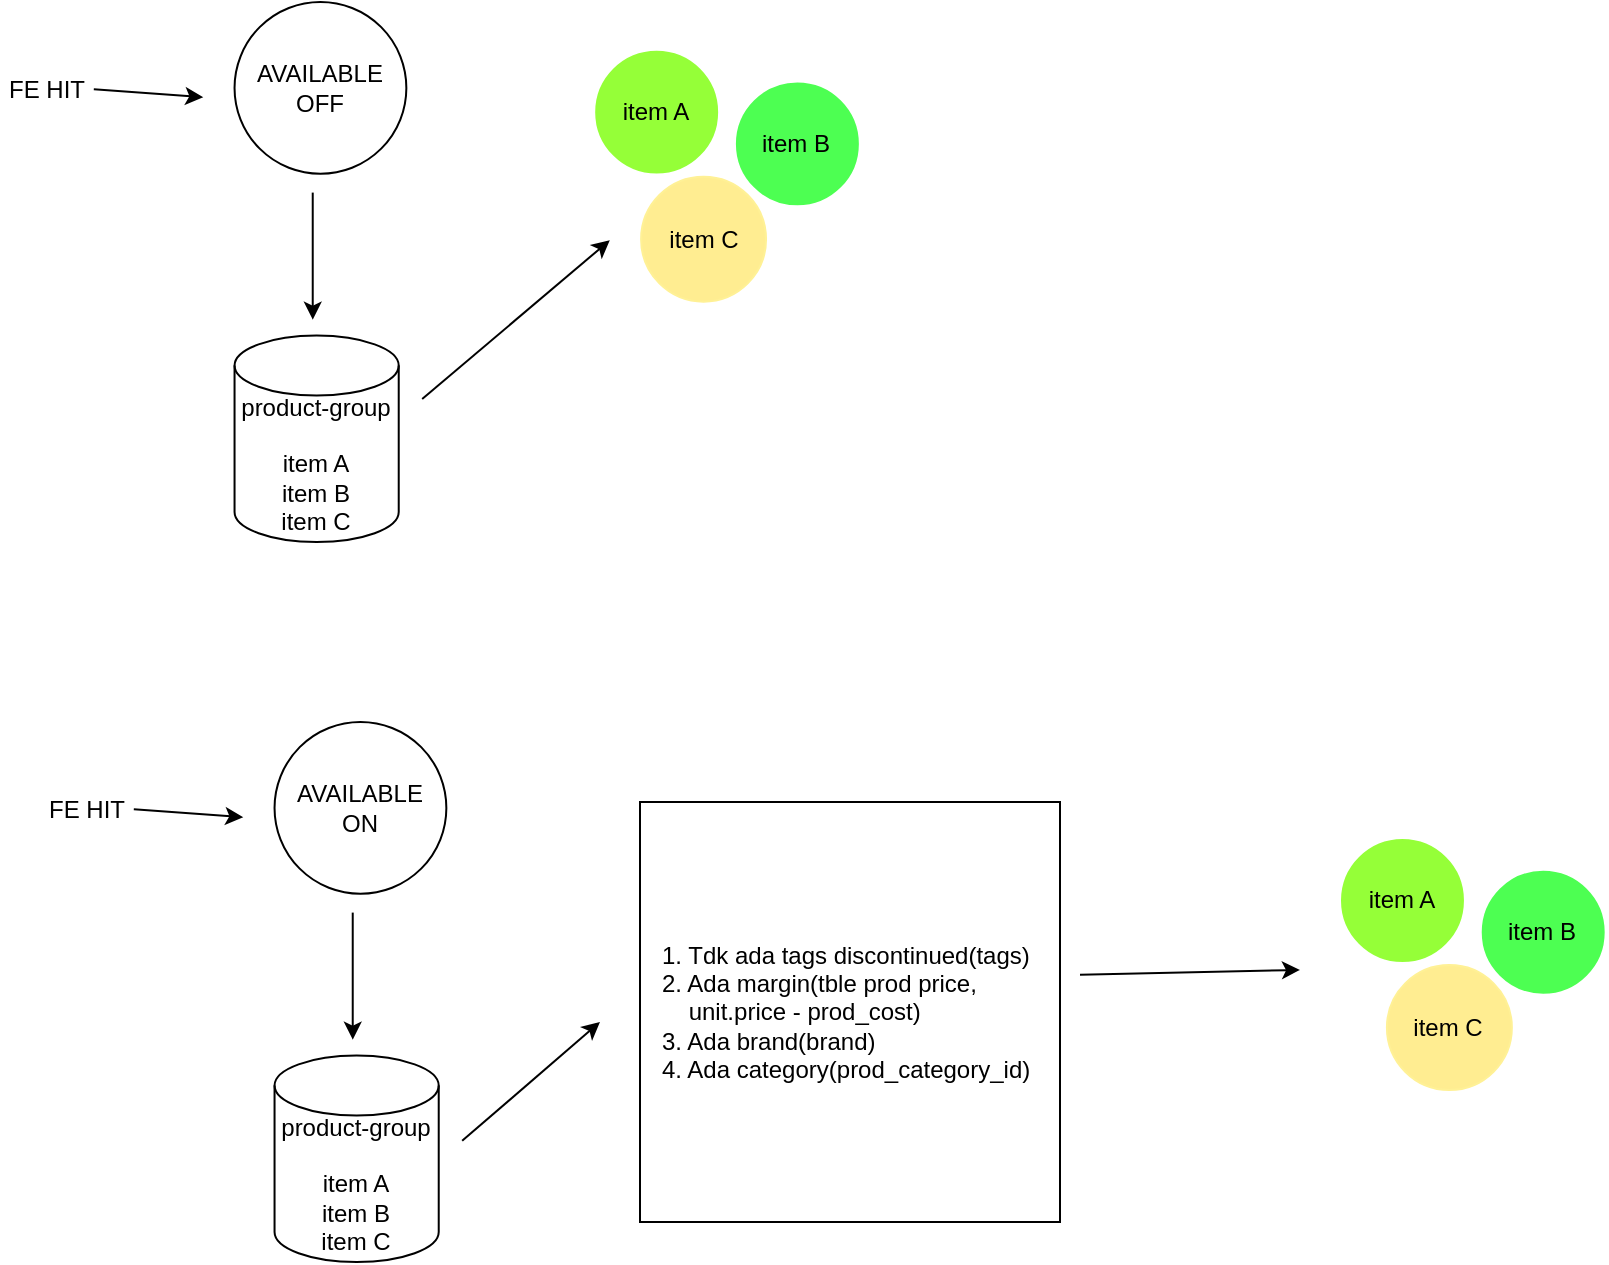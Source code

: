 <mxfile version="13.7.9" type="github">
  <diagram id="C5RBs43oDa-KdzZeNtuy" name="Page-1">
    <mxGraphModel dx="1108" dy="450" grid="1" gridSize="10" guides="1" tooltips="1" connect="1" arrows="1" fold="1" page="1" pageScale="1" pageWidth="827" pageHeight="1169" math="0" shadow="0">
      <root>
        <mxCell id="WIyWlLk6GJQsqaUBKTNV-0" />
        <mxCell id="WIyWlLk6GJQsqaUBKTNV-1" parent="WIyWlLk6GJQsqaUBKTNV-0" />
        <mxCell id="SbHSppbtoeaYD7KaxK6l-10" value="" style="group" vertex="1" connectable="0" parent="WIyWlLk6GJQsqaUBKTNV-1">
          <mxGeometry x="20" y="40" width="430" height="270" as="geometry" />
        </mxCell>
        <mxCell id="SbHSppbtoeaYD7KaxK6l-0" value="AVAILABLE &lt;br&gt;OFF" style="ellipse;whiteSpace=wrap;html=1;aspect=fixed;" vertex="1" parent="SbHSppbtoeaYD7KaxK6l-10">
          <mxGeometry x="117.273" width="85.909" height="85.909" as="geometry" />
        </mxCell>
        <mxCell id="SbHSppbtoeaYD7KaxK6l-1" value="FE HIT" style="text;html=1;strokeColor=none;fillColor=none;align=center;verticalAlign=middle;whiteSpace=wrap;rounded=0;" vertex="1" parent="SbHSppbtoeaYD7KaxK6l-10">
          <mxGeometry y="31.765" width="46.909" height="23.824" as="geometry" />
        </mxCell>
        <mxCell id="SbHSppbtoeaYD7KaxK6l-2" value="" style="endArrow=classic;html=1;exitX=1;exitY=0.5;exitDx=0;exitDy=0;" edge="1" parent="SbHSppbtoeaYD7KaxK6l-10" source="SbHSppbtoeaYD7KaxK6l-1">
          <mxGeometry width="50" height="50" relative="1" as="geometry">
            <mxPoint x="46.909" y="47.647" as="sourcePoint" />
            <mxPoint x="101.636" y="47.647" as="targetPoint" />
          </mxGeometry>
        </mxCell>
        <mxCell id="SbHSppbtoeaYD7KaxK6l-3" value="" style="endArrow=classic;html=1;" edge="1" parent="SbHSppbtoeaYD7KaxK6l-10">
          <mxGeometry width="50" height="50" relative="1" as="geometry">
            <mxPoint x="156.364" y="95.294" as="sourcePoint" />
            <mxPoint x="156.364" y="158.824" as="targetPoint" />
          </mxGeometry>
        </mxCell>
        <mxCell id="SbHSppbtoeaYD7KaxK6l-4" value="&lt;div&gt;&lt;span&gt;product-group&lt;/span&gt;&lt;/div&gt;&lt;div&gt;&lt;span&gt;&lt;br&gt;&lt;/span&gt;&lt;/div&gt;&lt;div&gt;&lt;span&gt;item A&lt;/span&gt;&lt;br&gt;&lt;/div&gt;&lt;div&gt;&lt;span&gt;item B&lt;/span&gt;&lt;/div&gt;&lt;div&gt;&lt;span&gt;item C&lt;/span&gt;&lt;/div&gt;" style="shape=cylinder3;whiteSpace=wrap;html=1;boundedLbl=1;backgroundOutline=1;size=15;align=center;" vertex="1" parent="SbHSppbtoeaYD7KaxK6l-10">
          <mxGeometry x="117.273" y="166.765" width="82.091" height="103.235" as="geometry" />
        </mxCell>
        <mxCell id="SbHSppbtoeaYD7KaxK6l-5" value="" style="endArrow=classic;html=1;" edge="1" parent="SbHSppbtoeaYD7KaxK6l-10">
          <mxGeometry width="50" height="50" relative="1" as="geometry">
            <mxPoint x="211.091" y="198.529" as="sourcePoint" />
            <mxPoint x="304.909" y="119.118" as="targetPoint" />
          </mxGeometry>
        </mxCell>
        <mxCell id="SbHSppbtoeaYD7KaxK6l-6" value="item A" style="ellipse;whiteSpace=wrap;html=1;aspect=fixed;fillColor=#95FF38;strokeColor=#FFFFFF;" vertex="1" parent="SbHSppbtoeaYD7KaxK6l-10">
          <mxGeometry x="297.091" y="23.824" width="62.479" height="62.479" as="geometry" />
        </mxCell>
        <mxCell id="SbHSppbtoeaYD7KaxK6l-7" value="item B" style="ellipse;whiteSpace=wrap;html=1;aspect=fixed;fillColor=#4DFF52;strokeColor=#FFFFFF;" vertex="1" parent="SbHSppbtoeaYD7KaxK6l-10">
          <mxGeometry x="367.455" y="39.706" width="62.479" height="62.479" as="geometry" />
        </mxCell>
        <mxCell id="SbHSppbtoeaYD7KaxK6l-8" value="item C" style="ellipse;whiteSpace=wrap;html=1;aspect=fixed;strokeColor=#FFF196;fillColor=#FFED91;" vertex="1" parent="SbHSppbtoeaYD7KaxK6l-10">
          <mxGeometry x="320.545" y="87.353" width="62.479" height="62.479" as="geometry" />
        </mxCell>
        <mxCell id="SbHSppbtoeaYD7KaxK6l-12" value="AVAILABLE &lt;br&gt;ON" style="ellipse;whiteSpace=wrap;html=1;aspect=fixed;" vertex="1" parent="WIyWlLk6GJQsqaUBKTNV-1">
          <mxGeometry x="157.273" y="400" width="85.909" height="85.909" as="geometry" />
        </mxCell>
        <mxCell id="SbHSppbtoeaYD7KaxK6l-13" value="FE HIT" style="text;html=1;strokeColor=none;fillColor=none;align=center;verticalAlign=middle;whiteSpace=wrap;rounded=0;" vertex="1" parent="WIyWlLk6GJQsqaUBKTNV-1">
          <mxGeometry x="40" y="431.765" width="46.909" height="23.824" as="geometry" />
        </mxCell>
        <mxCell id="SbHSppbtoeaYD7KaxK6l-14" value="" style="endArrow=classic;html=1;exitX=1;exitY=0.5;exitDx=0;exitDy=0;" edge="1" parent="WIyWlLk6GJQsqaUBKTNV-1" source="SbHSppbtoeaYD7KaxK6l-13">
          <mxGeometry x="40" y="400" width="50" height="50" as="geometry">
            <mxPoint x="86.909" y="447.647" as="sourcePoint" />
            <mxPoint x="141.636" y="447.647" as="targetPoint" />
          </mxGeometry>
        </mxCell>
        <mxCell id="SbHSppbtoeaYD7KaxK6l-15" value="" style="endArrow=classic;html=1;" edge="1" parent="WIyWlLk6GJQsqaUBKTNV-1">
          <mxGeometry x="40" y="400" width="50" height="50" as="geometry">
            <mxPoint x="196.364" y="495.294" as="sourcePoint" />
            <mxPoint x="196.364" y="558.824" as="targetPoint" />
          </mxGeometry>
        </mxCell>
        <mxCell id="SbHSppbtoeaYD7KaxK6l-16" value="&lt;div&gt;&lt;span&gt;product-group&lt;/span&gt;&lt;/div&gt;&lt;div&gt;&lt;span&gt;&lt;br&gt;&lt;/span&gt;&lt;/div&gt;&lt;div&gt;&lt;span&gt;item A&lt;/span&gt;&lt;br&gt;&lt;/div&gt;&lt;div&gt;&lt;span&gt;item B&lt;/span&gt;&lt;/div&gt;&lt;div&gt;&lt;span&gt;item C&lt;/span&gt;&lt;/div&gt;" style="shape=cylinder3;whiteSpace=wrap;html=1;boundedLbl=1;backgroundOutline=1;size=15;align=center;" vertex="1" parent="WIyWlLk6GJQsqaUBKTNV-1">
          <mxGeometry x="157.273" y="566.765" width="82.091" height="103.235" as="geometry" />
        </mxCell>
        <mxCell id="SbHSppbtoeaYD7KaxK6l-17" value="" style="endArrow=classic;html=1;" edge="1" parent="WIyWlLk6GJQsqaUBKTNV-1">
          <mxGeometry x="40" y="410.88" width="50" height="50" as="geometry">
            <mxPoint x="251.091" y="609.409" as="sourcePoint" />
            <mxPoint x="320" y="550" as="targetPoint" />
          </mxGeometry>
        </mxCell>
        <mxCell id="SbHSppbtoeaYD7KaxK6l-18" value="item A" style="ellipse;whiteSpace=wrap;html=1;aspect=fixed;fillColor=#95FF38;strokeColor=#FFFFFF;" vertex="1" parent="WIyWlLk6GJQsqaUBKTNV-1">
          <mxGeometry x="690.001" y="458.004" width="62.479" height="62.479" as="geometry" />
        </mxCell>
        <mxCell id="SbHSppbtoeaYD7KaxK6l-19" value="item B" style="ellipse;whiteSpace=wrap;html=1;aspect=fixed;fillColor=#4DFF52;strokeColor=#FFFFFF;" vertex="1" parent="WIyWlLk6GJQsqaUBKTNV-1">
          <mxGeometry x="760.365" y="473.886" width="62.479" height="62.479" as="geometry" />
        </mxCell>
        <mxCell id="SbHSppbtoeaYD7KaxK6l-20" value="item C" style="ellipse;whiteSpace=wrap;html=1;aspect=fixed;strokeColor=#FFF196;fillColor=#FFED91;" vertex="1" parent="WIyWlLk6GJQsqaUBKTNV-1">
          <mxGeometry x="713.455" y="521.533" width="62.479" height="62.479" as="geometry" />
        </mxCell>
        <mxCell id="SbHSppbtoeaYD7KaxK6l-22" value="&lt;div style=&quot;text-align: left&quot;&gt;&lt;span&gt;&lt;/span&gt;&amp;nbsp; &amp;nbsp;1. Tdk ada tags discontinued(tags)&lt;/div&gt;&lt;div style=&quot;text-align: left&quot;&gt;&lt;span&gt;&lt;/span&gt;&amp;nbsp; &amp;nbsp;2. Ada margin(tble prod price,&amp;nbsp; &amp;nbsp; &amp;nbsp; &amp;nbsp; &amp;nbsp; &amp;nbsp; &amp;nbsp; &amp;nbsp; &amp;nbsp; &amp;nbsp;unit.price - prod_cost)&lt;/div&gt;&lt;div style=&quot;text-align: left&quot;&gt;&lt;span&gt;&lt;/span&gt;&amp;nbsp; &amp;nbsp;3. Ada brand(brand)&lt;/div&gt;&lt;div style=&quot;text-align: left&quot;&gt;&lt;span&gt;&lt;/span&gt;&amp;nbsp; &amp;nbsp;4. Ada category(prod_category_id)&lt;/div&gt;" style="whiteSpace=wrap;html=1;aspect=fixed;strokeColor=#000000;fillColor=#FFFFFF;" vertex="1" parent="WIyWlLk6GJQsqaUBKTNV-1">
          <mxGeometry x="340" y="440" width="210" height="210" as="geometry" />
        </mxCell>
        <mxCell id="SbHSppbtoeaYD7KaxK6l-23" value="" style="endArrow=classic;html=1;exitX=1;exitY=0.5;exitDx=0;exitDy=0;" edge="1" parent="WIyWlLk6GJQsqaUBKTNV-1">
          <mxGeometry x="513.09" y="482.72" width="50" height="50" as="geometry">
            <mxPoint x="559.999" y="526.396" as="sourcePoint" />
            <mxPoint x="670" y="523.97" as="targetPoint" />
          </mxGeometry>
        </mxCell>
      </root>
    </mxGraphModel>
  </diagram>
</mxfile>
